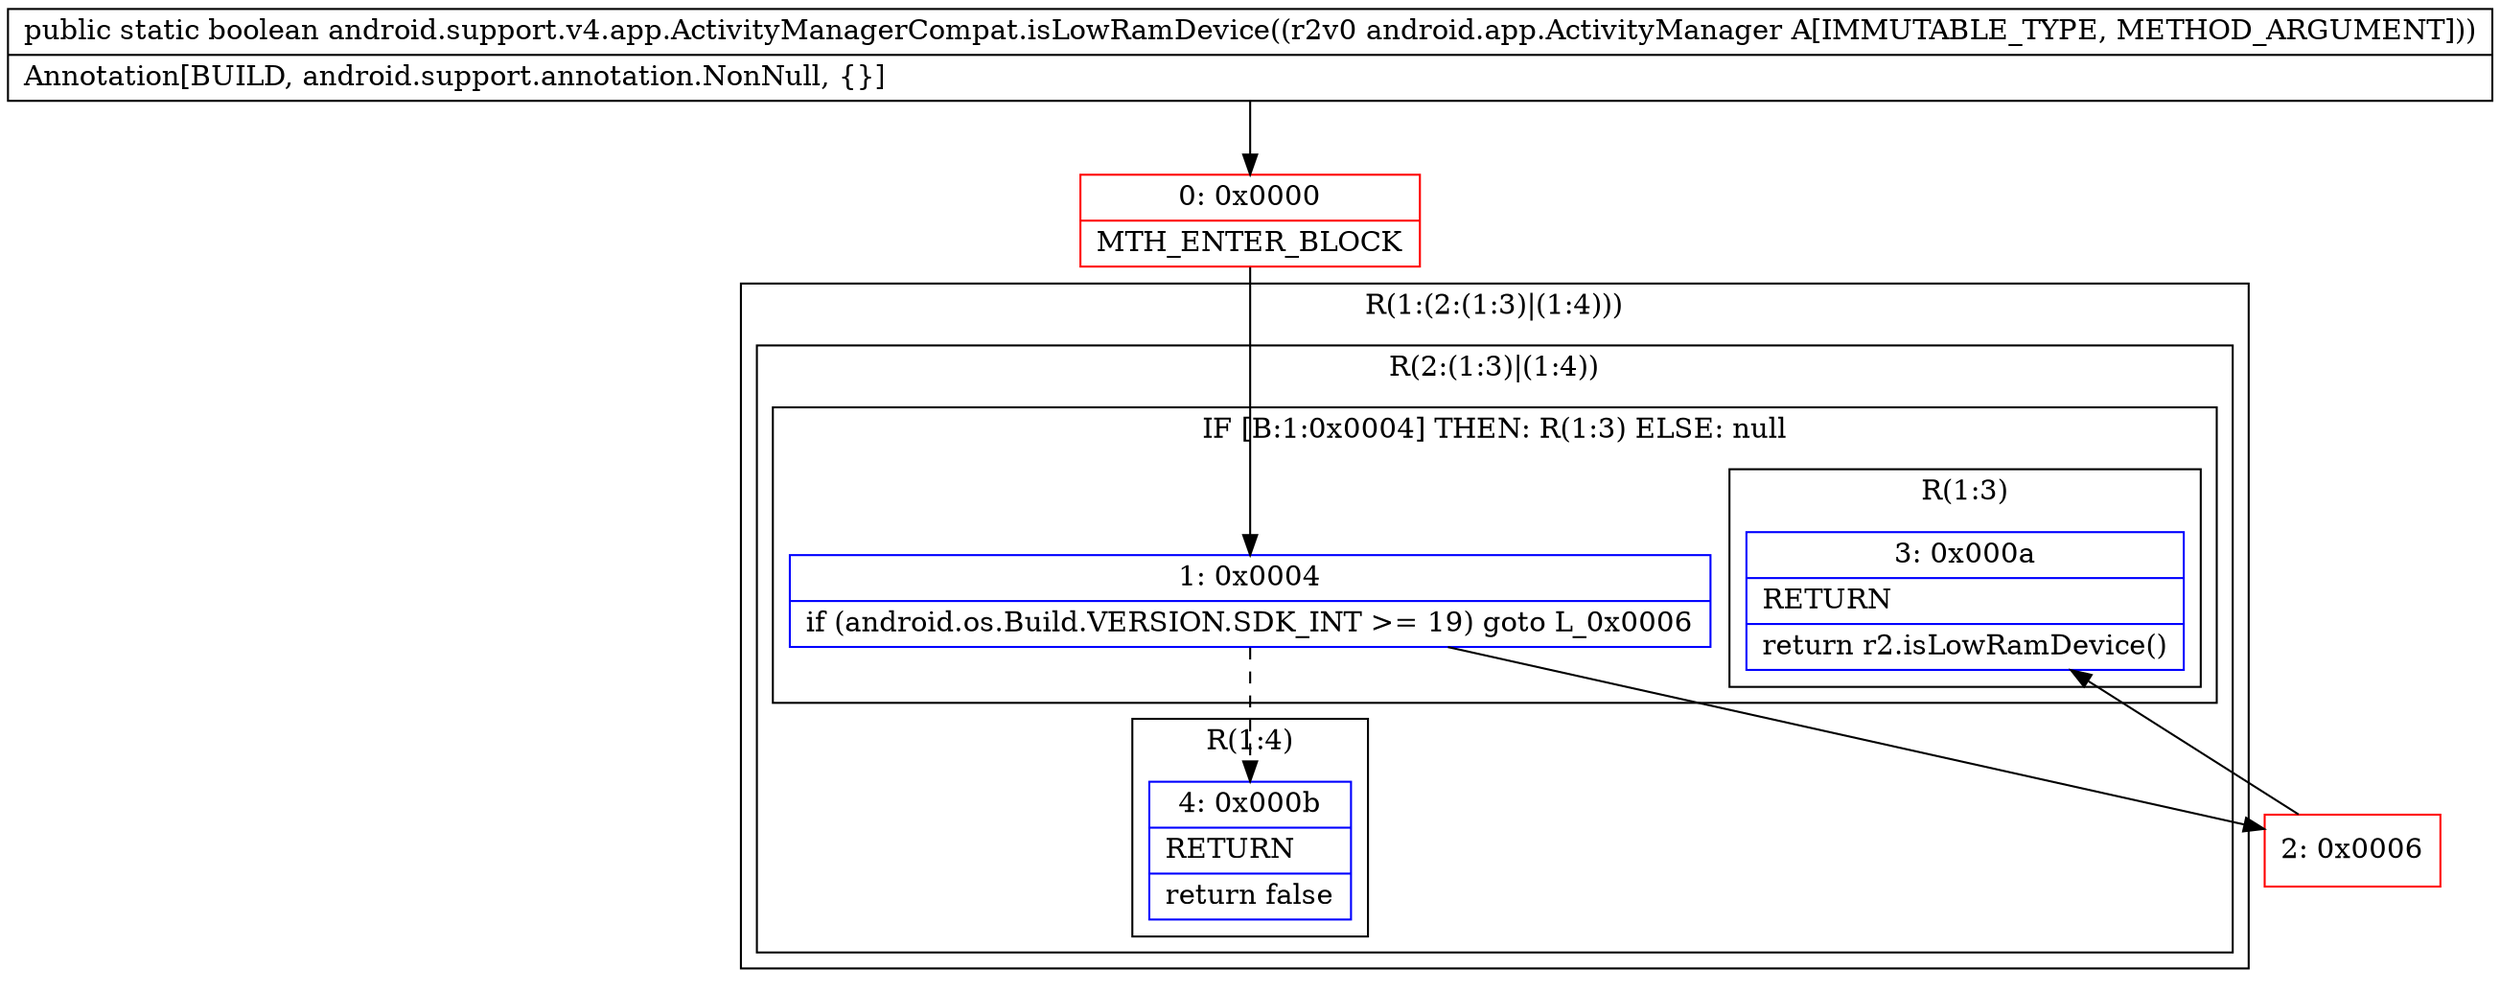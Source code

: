 digraph "CFG forandroid.support.v4.app.ActivityManagerCompat.isLowRamDevice(Landroid\/app\/ActivityManager;)Z" {
subgraph cluster_Region_1988991317 {
label = "R(1:(2:(1:3)|(1:4)))";
node [shape=record,color=blue];
subgraph cluster_Region_10352366 {
label = "R(2:(1:3)|(1:4))";
node [shape=record,color=blue];
subgraph cluster_IfRegion_95061120 {
label = "IF [B:1:0x0004] THEN: R(1:3) ELSE: null";
node [shape=record,color=blue];
Node_1 [shape=record,label="{1\:\ 0x0004|if (android.os.Build.VERSION.SDK_INT \>= 19) goto L_0x0006\l}"];
subgraph cluster_Region_146285486 {
label = "R(1:3)";
node [shape=record,color=blue];
Node_3 [shape=record,label="{3\:\ 0x000a|RETURN\l|return r2.isLowRamDevice()\l}"];
}
}
subgraph cluster_Region_308626653 {
label = "R(1:4)";
node [shape=record,color=blue];
Node_4 [shape=record,label="{4\:\ 0x000b|RETURN\l|return false\l}"];
}
}
}
Node_0 [shape=record,color=red,label="{0\:\ 0x0000|MTH_ENTER_BLOCK\l}"];
Node_2 [shape=record,color=red,label="{2\:\ 0x0006}"];
MethodNode[shape=record,label="{public static boolean android.support.v4.app.ActivityManagerCompat.isLowRamDevice((r2v0 android.app.ActivityManager A[IMMUTABLE_TYPE, METHOD_ARGUMENT]))  | Annotation[BUILD, android.support.annotation.NonNull, \{\}]\l}"];
MethodNode -> Node_0;
Node_1 -> Node_2;
Node_1 -> Node_4[style=dashed];
Node_0 -> Node_1;
Node_2 -> Node_3;
}

